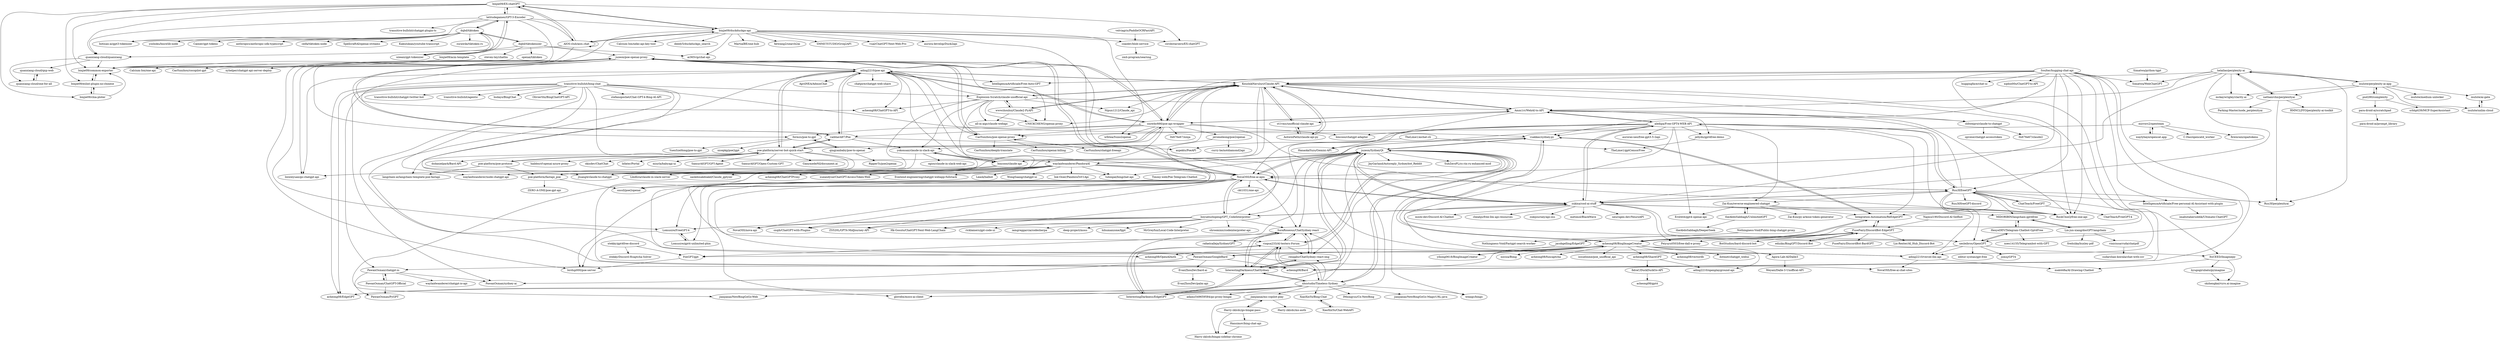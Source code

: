 digraph G {
"binjie09/acm-template" -> "binjie09/common-exporter"
"latitudegames/GPT-3-Encoder" -> "binjie09/EX-chatGPT"
"latitudegames/GPT-3-Encoder" -> "dqbd/tiktoken"
"latitudegames/GPT-3-Encoder" -> "niieani/gpt-tokenizer"
"latitudegames/GPT-3-Encoder" -> "binjie09/duckduckgo-api"
"latitudegames/GPT-3-Encoder" -> "AIOS-club/aios.chat"
"latitudegames/GPT-3-Encoder" -> "binjie09/common-exporter"
"latitudegames/GPT-3-Encoder" -> "quanxiang-cloud/quanxiang"
"latitudegames/GPT-3-Encoder" -> "transitive-bullshit/chatgpt-plugin-ts" ["e"=1]
"latitudegames/GPT-3-Encoder" -> "botisan-ai/gpt3-tokenizer"
"binjie09/chia-ploter" -> "binjie09/common-exporter"
"binjie09/chia-ploter" -> "binjie09/eslint-plugin-no-chinese"
"quanxiang-cloud/quanxiang" -> "quanxiang-cloud/qxp-web"
"quanxiang-cloud/quanxiang" -> "quanxiang-cloud/one-for-all"
"quanxiang-cloud/quanxiang" -> "binjie09/common-exporter"
"binjie09/eslint-plugin-no-chinese" -> "binjie09/common-exporter"
"binjie09/eslint-plugin-no-chinese" -> "binjie09/chia-ploter"
"quanxiang-cloud/qxp-web" -> "quanxiang-cloud/one-for-all"
"binjie09/common-exporter" -> "binjie09/eslint-plugin-no-chinese"
"quanxiang-cloud/one-for-all" -> "quanxiang-cloud/qxp-web"
"transitive-bullshit/bing-chat" -> "waylaidwanderer/node-chatgpt-api" ["e"=1]
"transitive-bullshit/bing-chat" -> "acheong08/EdgeGPT" ["e"=1]
"transitive-bullshit/bing-chat" -> "tuhinpal/bingchat-api"
"transitive-bullshit/bing-chat" -> "transitive-bullshit/agentic" ["e"=1]
"transitive-bullshit/bing-chat" -> "bsdayo/BingChat"
"transitive-bullshit/bing-chat" -> "PawanOsman/GoogleBard"
"transitive-bullshit/bing-chat" -> "PawanOsman/sydney-ai"
"transitive-bullshit/bing-chat" -> "Explosion-Scratch/claude-unofficial-api"
"transitive-bullshit/bing-chat" -> "OlivierShi/BingChatGPT-API"
"transitive-bullshit/bing-chat" -> "acheong08/Bard" ["e"=1]
"transitive-bullshit/bing-chat" -> "vsakkas/sydney.py"
"transitive-bullshit/bing-chat" -> "waylaidwanderer/PandoraAI"
"transitive-bullshit/bing-chat" -> "stefanopochet/Chat-GPT-4-Bing-AI-API"
"transitive-bullshit/bing-chat" -> "PawanOsman/chatgpt-io"
"transitive-bullshit/bing-chat" -> "transitive-bullshit/chatgpt-twitter-bot" ["e"=1]
"PawanOsman/chatgpt-io" -> "PawanOsman/PyGPT"
"PawanOsman/chatgpt-io" -> "PawanOsman/ChatGPT-Official"
"PawanOsman/chatgpt-io" -> "PawanOsman/sydney-ai"
"PawanOsman/chatgpt-io" -> "waylaidwanderer/chatgpt-io-api"
"velviagris/PaddleOCRFastAPI" -> "coaidev/blob-service"
"PawanOsman/ChatGPT-Official" -> "PawanOsman/PyGPT"
"PawanOsman/ChatGPT-Official" -> "PawanOsman/chatgpt-io"
"Explosion-Scratch/claude-unofficial-api" -> "KoushikNavuluri/Claude-API"
"Explosion-Scratch/claude-unofficial-api" -> "wwwzhouhui/Claude2-PyAPI"
"Explosion-Scratch/claude-unofficial-api" -> "bincooo/claude-api"
"Explosion-Scratch/claude-unofficial-api" -> "jtsang4/claude-to-chatgpt" ["e"=1]
"Explosion-Scratch/claude-unofficial-api" -> "Nipun1212/Claude_api"
"Explosion-Scratch/claude-unofficial-api" -> "yokonsan/claude-in-slack-api"
"Explosion-Scratch/claude-unofficial-api" -> "UNICKCHENG/openai-proxy" ["e"=1]
"Explosion-Scratch/claude-unofficial-api" -> "ading2210/poe-api"
"Explosion-Scratch/claude-unofficial-api" -> "all-in-aigc/claude-webapi"
"Explosion-Scratch/claude-unofficial-api" -> "acheong08/ChatGPT-to-API" ["e"=1]
"Explosion-Scratch/claude-unofficial-api" -> "Amm1rr/WebAI-to-API"
"waylaidwanderer/PandoraAI" -> "waylaidwanderer/node-chatgpt-api" ["e"=1]
"waylaidwanderer/PandoraAI" -> "frontend-engineering/chatgpt-webapp-fullstack"
"waylaidwanderer/PandoraAI" -> "Leask/halbot"
"waylaidwanderer/PandoraAI" -> "NovaOSS/free-ai-apis"
"waylaidwanderer/PandoraAI" -> "jtsang4/claude-to-chatgpt" ["e"=1]
"waylaidwanderer/PandoraAI" -> "juzeon/SydneyQt"
"waylaidwanderer/PandoraAI" -> "linweiyuan/go-chatgpt-api" ["e"=1]
"waylaidwanderer/PandoraAI" -> "viopsa233/AI-testers-Forum"
"waylaidwanderer/PandoraAI" -> "jianjianai/NewBingGoGo-Web" ["e"=1]
"waylaidwanderer/PandoraAI" -> "tuhinpal/bingchat-api"
"waylaidwanderer/PandoraAI" -> "acheong08/OpenAIAuth" ["e"=1]
"waylaidwanderer/PandoraAI" -> "WongSaang/chatgpt-ui" ["e"=1]
"waylaidwanderer/PandoraAI" -> "Ink-Osier/PandoraToV1Api" ["e"=1]
"waylaidwanderer/PandoraAI" -> "acheong08/ChatGPTProxy" ["e"=1]
"waylaidwanderer/PandoraAI" -> "xueandyue/ChatGPT-AccessToken-Web" ["e"=1]
"AIOS-club/aios.chat" -> "binjie09/EX-chatGPT"
"AIOS-club/aios.chat" -> "AIOS-club/aios.chat"
"AIOS-club/aios.chat" -> "binjie09/duckduckgo-api"
"AIOS-club/aios.chat" -> "binjie09/common-exporter"
"AIOS-club/aios.chat" -> "quanxiang-cloud/quanxiang"
"Ruu3f/freeGPT" -> "Ruu3f/freeGPT-discord"
"Ruu3f/freeGPT" -> "aledipa/Free-GPT4-WEB-API"
"Ruu3f/freeGPT" -> "MIDORIBIN/langchain-gpt4free"
"Ruu3f/freeGPT" -> "uesleibros/OpenGPT"
"Ruu3f/freeGPT" -> "NovaOSS/free-ai-apis"
"Ruu3f/freeGPT" -> "ChatTeach/FreeGPT"
"Ruu3f/freeGPT" -> "Integration-Automation/ReEdgeGPT"
"Ruu3f/freeGPT" -> "zukixa/cool-ai-stuff"
"Ruu3f/freeGPT" -> "IntelligenzaArtificiale/Free-personal-AI-Assistant-with-plugin"
"Ruu3f/freeGPT" -> "acheong08/BingImageCreator"
"Ruu3f/freeGPT" -> "Zai-Kun/reverse-engineered-chatgpt"
"Ruu3f/freeGPT" -> "RockChinQ/free-one-api" ["e"=1]
"Ruu3f/freeGPT" -> "Ruu3f/perplexityai"
"Ruu3f/freeGPT" -> "Amm1rr/WebAI-to-API"
"Ruu3f/freeGPT" -> "ading2210/vercel-llm-api"
"Soulter/hugging-chat-api" -> "RockChinQ/free-one-api" ["e"=1]
"Soulter/hugging-chat-api" -> "Ruu3f/freeGPT"
"Soulter/hugging-chat-api" -> "snowby666/poe-api-wrapper"
"Soulter/hugging-chat-api" -> "uesleibros/OpenGPT"
"Soulter/hugging-chat-api" -> "Simatwa/WebChatGPT"
"Soulter/hugging-chat-api" -> "IntelligenzaArtificiale/Free-personal-AI-Assistant-with-plugin"
"Soulter/hugging-chat-api" -> "ading2210/vercel-llm-api"
"Soulter/hugging-chat-api" -> "ItsCEED/Imaginepy"
"Soulter/hugging-chat-api" -> "huggingface/chat-ui" ["e"=1]
"Soulter/hugging-chat-api" -> "acheong08/Bard" ["e"=1]
"Soulter/hugging-chat-api" -> "vsakkas/sydney.py"
"Soulter/hugging-chat-api" -> "zukixa/cool-ai-stuff"
"Soulter/hugging-chat-api" -> "xqdoo00o/ChatGPT-to-API" ["e"=1]
"Soulter/hugging-chat-api" -> "KoushikNavuluri/Claude-API"
"Soulter/hugging-chat-api" -> "IntelligenzaArtificiale/Free-Auto-GPT" ["e"=1]
"Nothingness-Void/Public-bing-chatgpt-proxy" -> "Nothingness-Void/Fastgpt-search-worker"
"Nothingness-Void/Public-bing-chatgpt-proxy" -> "jacobgelling/EdgeGPT"
"xbzstudio/Timeless-Sydney" -> "jianjianai/NewBingGoGo-Web" ["e"=1]
"xbzstudio/Timeless-Sydney" -> "SoraRoseous/ChatSydney-react"
"xbzstudio/Timeless-Sydney" -> "InterestingDarkness/ChatSydney"
"xbzstudio/Timeless-Sydney" -> "juzeon/SydneyQt"
"xbzstudio/Timeless-Sydney" -> "viopsa233/AI-testers-Forum"
"xbzstudio/Timeless-Sydney" -> "adams549659584/go-proxy-bingai" ["e"=1]
"xbzstudio/Timeless-Sydney" -> "InterestingDarkness/EdgeGPT"
"xbzstudio/Timeless-Sydney" -> "renqabs/ChatSydney-react-img"
"xbzstudio/Timeless-Sydney" -> "weaigc/bingo" ["e"=1]
"xbzstudio/Timeless-Sydney" -> "jianjianai/ms-copilot-play"
"xbzstudio/Timeless-Sydney" -> "XiaoXinYo/Bing-Chat"
"xbzstudio/Timeless-Sydney" -> "IMxingyus/Cn-NewBing" ["e"=1]
"xbzstudio/Timeless-Sydney" -> "acheong08/EdgeGPT" ["e"=1]
"xbzstudio/Timeless-Sydney" -> "glovebx/moco-ai-client"
"xbzstudio/Timeless-Sydney" -> "jianjianai/NewBingGoGo-MagicURL-java" ["e"=1]
"juzeon/SydneyQt" -> "InterestingDarkness/ChatSydney"
"juzeon/SydneyQt" -> "viopsa233/AI-testers-Forum"
"juzeon/SydneyQt" -> "SoraRoseous/ChatSydney-react"
"juzeon/SydneyQt" -> "xbzstudio/Timeless-Sydney"
"juzeon/SydneyQt" -> "InterestingDarkness/EdgeGPT"
"juzeon/SydneyQt" -> "vsakkas/sydney.py"
"juzeon/SydneyQt" -> "NovaOSS/free-ai-apis"
"juzeon/SydneyQt" -> "renqabs/ChatSydney-react-img"
"juzeon/SydneyQt" -> "acheong08/EdgeGPT" ["e"=1]
"juzeon/SydneyQt" -> "zukixa/cool-ai-stuff"
"juzeon/SydneyQt" -> "waylaidwanderer/PandoraAI"
"juzeon/SydneyQt" -> "JayGarland/Autoreply_Sydneybot_Reddit" ["e"=1]
"juzeon/SydneyQt" -> "boyueluzhipeng/GPT_CodeInterpreter"
"juzeon/SydneyQt" -> "weaigc/bingo" ["e"=1]
"juzeon/SydneyQt" -> "SubZeroPL/cs-rin-ru-enhanced-mod" ["e"=1]
"SoraRoseous/ChatSydney-react" -> "renqabs/ChatSydney-react-img"
"SoraRoseous/ChatSydney-react" -> "InterestingDarkness/ChatSydney"
"SoraRoseous/ChatSydney-react" -> "viopsa233/AI-testers-Forum"
"SoraRoseous/ChatSydney-react" -> "rafaelcalleja/SydneyGPT"
"NovaOSS/free-ai-apis" -> "zukixa/cool-ai-stuff"
"NovaOSS/free-ai-apis" -> "boyueluzhipeng/GPT_CodeInterpreter"
"NovaOSS/free-ai-apis" -> "NovaOSS/nova-api"
"NovaOSS/free-ai-apis" -> "juzeon/poe-openai-proxy"
"NovaOSS/free-ai-apis" -> "Lomusire/FreeGPT-4"
"NovaOSS/free-ai-apis" -> "birdup000/poe-server"
"NovaOSS/free-ai-apis" -> "Lomusire/gpt4-unlimited-phin"
"NovaOSS/free-ai-apis" -> "sxqib/ChatGPT-with-Plugins"
"NovaOSS/free-ai-apis" -> "juzeon/SydneyQt"
"NovaOSS/free-ai-apis" -> "SoraRoseous/ChatSydney-react"
"NovaOSS/free-ai-apis" -> "Ruu3f/freeGPT"
"NovaOSS/free-ai-apis" -> "NovaOSS/free-ai-chat-sites"
"NovaOSS/free-ai-apis" -> "ZS520L/GPT4-MidJourney-API"
"NovaOSS/free-ai-apis" -> "ckt1031/one-api" ["e"=1]
"NovaOSS/free-ai-apis" -> "glovebx/moco-ai-client"
"zukixa/cool-ai-stuff" -> "NovaOSS/free-ai-apis"
"zukixa/cool-ai-stuff" -> "zukijourney/api-oss"
"zukixa/cool-ai-stuff" -> "RockChinQ/free-one-api" ["e"=1]
"zukixa/cool-ai-stuff" -> "aledipa/Free-GPT4-WEB-API"
"zukixa/cool-ai-stuff" -> "metimol/BlackWave"
"zukixa/cool-ai-stuff" -> "Ruu3f/freeGPT"
"zukixa/cool-ai-stuff" -> "MIDORIBIN/langchain-gpt4free"
"zukixa/cool-ai-stuff" -> "neurogen-dev/NeuroAPI" ["e"=1]
"zukixa/cool-ai-stuff" -> "boyueluzhipeng/GPT_CodeInterpreter"
"zukixa/cool-ai-stuff" -> "juzeon/SydneyQt"
"zukixa/cool-ai-stuff" -> "ading2210/vercel-llm-api"
"zukixa/cool-ai-stuff" -> "mishl-dev/Discord-AI-Chatbot" ["e"=1]
"zukixa/cool-ai-stuff" -> "cheahjs/free-llm-api-resources" ["e"=1]
"zukixa/cool-ai-stuff" -> "uesleibros/OpenGPT"
"zukixa/cool-ai-stuff" -> "Feiyuyu0503/free-dall-e-proxy" ["e"=1]
"waylybaye/opencat.app" -> "mirrors2/openteam"
"ading2210/poe-api" -> "juzeon/poe-openai-proxy"
"ading2210/poe-api" -> "snowby666/poe-api-wrapper"
"ading2210/poe-api" -> "vaibhavk97/Poe"
"ading2210/poe-api" -> "poe-platform/server-bot-quick-start"
"ading2210/poe-api" -> "linweiyuan/go-chatgpt-api" ["e"=1]
"ading2210/poe-api" -> "acheong08/ChatGPT-to-API" ["e"=1]
"ading2210/poe-api" -> "acheong08/EdgeGPT" ["e"=1]
"ading2210/poe-api" -> "IntelligenzaArtificiale/Free-Auto-GPT" ["e"=1]
"ading2210/poe-api" -> "acheong08/Bard" ["e"=1]
"ading2210/poe-api" -> "KoushikNavuluri/Claude-API"
"ading2210/poe-api" -> "CaoYunzhou/poe-openai-proxy"
"ading2210/poe-api" -> "jtsang4/claude-to-chatgpt" ["e"=1]
"ading2210/poe-api" -> "AprilNEA/AdminChat" ["e"=1]
"ading2210/poe-api" -> "chatpire/chatgpt-web-share" ["e"=1]
"ading2210/poe-api" -> "NovaOSS/free-ai-apis"
"Lomusire/FreeGPT-4" -> "Lomusire/gpt4-unlimited-phin"
"Lomusire/FreeGPT-4" -> "birdup000/poe-server"
"dqbd/tiktokenizer" -> "dqbd/tiktoken"
"dqbd/tiktokenizer" -> "niieani/gpt-tokenizer"
"dqbd/tiktokenizer" -> "ai365vip/chat-api" ["e"=1]
"dqbd/tiktokenizer" -> "openai/tiktoken" ["e"=1]
"dqbd/tiktokenizer" -> "juzeon/poe-openai-proxy"
"dqbd/tiktokenizer" -> "steven-tey/chathn" ["e"=1]
"XiaoXinYo/Chat-WebAPI" -> "XiaoXinYo/Bing-Chat"
"uesleibros/OpenGPT" -> "jsmsj/GPT4"
"uesleibros/OpenGPT" -> "HexyeDEV/Telegram-Chatbot-Gpt4Free"
"uesleibros/OpenGPT" -> "editor-syntax/gpt-free"
"uesleibros/OpenGPT" -> "ading2210/vercel-llm-api"
"uesleibros/OpenGPT" -> "ItsCEED/Imaginepy"
"uesleibros/OpenGPT" -> "FoxGPT/gpt"
"inulute/perplexity-ai-app" -> "inulute/ai-gate"
"inulute/perplexity-ai-app" -> "inulute/medium-unlocker"
"inulute/perplexity-ai-app" -> "pnd280/complexity"
"inulute/perplexity-ai-app" -> "nathanrchn/perplexityai"
"inulute/perplexity-ai-app" -> "inulute/unlim-cloud"
"inulute/perplexity-ai-app" -> "helallao/perplexity-ai"
"inulute/perplexity-ai-app" -> "mckaywrigley/clarity-ai" ["e"=1]
"PawanOsman/GoogleBard" -> "EvanZhouDev/bard-ai"
"PawanOsman/GoogleBard" -> "acheong08/Bard" ["e"=1]
"PawanOsman/GoogleBard" -> "PawanOsman/chatgpt-io"
"PawanOsman/GoogleBard" -> "PawanOsman/sydney-ai"
"PawanOsman/GoogleBard" -> "acheong08/BingImageCreator"
"CaoYunzhou/poe-openai-proxy" -> "CaoYunzhou/openai-billing"
"CaoYunzhou/poe-openai-proxy" -> "juzeon/poe-openai-proxy"
"CaoYunzhou/poe-openai-proxy" -> "CaoYunzhou/poe-openai-proxy"
"jellydn/gpt4free-demo" -> "TheLime1/gptCensorFree"
"MIDORIBIN/langchain-gpt4free" -> "HexyeDEV/Telegram-Chatbot-Gpt4Free"
"MIDORIBIN/langchain-gpt4free" -> "Lin-jun-xiang/docGPT-langchain"
"theAbdoSabbagh/UnlimitedGPT" -> "Zai-Kun/reverse-engineered-chatgpt"
"theAbdoSabbagh/UnlimitedGPT" -> "theAbdoSabbagh/DeeperSeek"
"ading2210/vercel-llm-api" -> "mak448a/AI-Drawing-Chatbot"
"ading2210/vercel-llm-api" -> "NovaOSS/free-ai-chat-sites"
"acheong08/ShareGPT" -> "ading2210/openplayground-api"
"acheong08/ShareGPT" -> "fidraC/DuckDuckGo-API"
"KoushikNavuluri/Claude-API" -> "Explosion-Scratch/claude-unofficial-api"
"KoushikNavuluri/Claude-API" -> "wwwzhouhui/Claude2-PyAPI"
"KoushikNavuluri/Claude-API" -> "AshwinPathi/claude-api-py"
"KoushikNavuluri/Claude-API" -> "Amm1rr/WebAI-to-API"
"KoushikNavuluri/Claude-API" -> "Nipun1212/Claude_api"
"KoushikNavuluri/Claude-API" -> "st1vms/unofficial-claude-api"
"KoushikNavuluri/Claude-API" -> "RockChinQ/free-one-api" ["e"=1]
"KoushikNavuluri/Claude-API" -> "snowby666/poe-api-wrapper"
"KoushikNavuluri/Claude-API" -> "ading2210/poe-api"
"KoushikNavuluri/Claude-API" -> "UNICKCHENG/openai-proxy" ["e"=1]
"KoushikNavuluri/Claude-API" -> "jtsang4/claude-to-chatgpt" ["e"=1]
"KoushikNavuluri/Claude-API" -> "bincooo/claude-api"
"KoushikNavuluri/Claude-API" -> "acheong08/Bard" ["e"=1]
"KoushikNavuluri/Claude-API" -> "oldweipro/claude-to-chatgpt"
"KoushikNavuluri/Claude-API" -> "yokonsan/claude-in-slack-api"
"Najmul190/Discord-AI-Selfbot" -> "FuseFairy/DiscordBot-EdgeGPT"
"boyueluzhipeng/GPT_CodeInterpreter" -> "NovaOSS/free-ai-apis"
"boyueluzhipeng/GPT_CodeInterpreter" -> "MrGreyfun/Local-Code-Interpreter" ["e"=1]
"boyueluzhipeng/GPT_CodeInterpreter" -> "sxqib/ChatGPT-with-Plugins"
"boyueluzhipeng/GPT_CodeInterpreter" -> "shroominic/codeinterpreter-api" ["e"=1]
"boyueluzhipeng/GPT_CodeInterpreter" -> "juzeon/poe-openai-proxy"
"boyueluzhipeng/GPT_CodeInterpreter" -> "zukixa/cool-ai-stuff"
"boyueluzhipeng/GPT_CodeInterpreter" -> "ricklamers/gpt-code-ui" ["e"=1]
"boyueluzhipeng/GPT_CodeInterpreter" -> "iamgreggarcia/codesherpa" ["e"=1]
"boyueluzhipeng/GPT_CodeInterpreter" -> "deep-project/moss" ["e"=1]
"boyueluzhipeng/GPT_CodeInterpreter" -> "Hk-Gosuto/ChatGPT-Next-Web-LangChain" ["e"=1]
"boyueluzhipeng/GPT_CodeInterpreter" -> "Lomusire/FreeGPT-4"
"boyueluzhipeng/GPT_CodeInterpreter" -> "hihumanzone/fgpt"
"boyueluzhipeng/GPT_CodeInterpreter" -> "NovaOSS/nova-api"
"boyueluzhipeng/GPT_CodeInterpreter" -> "ZS520L/GPT4-MidJourney-API"
"boyueluzhipeng/GPT_CodeInterpreter" -> "SoraRoseous/ChatSydney-react"
"dqbd/tiktoken" -> "ceifa/tiktoken-node"
"dqbd/tiktoken" -> "niieani/gpt-tokenizer"
"dqbd/tiktoken" -> "latitudegames/GPT-3-Encoder"
"dqbd/tiktoken" -> "dqbd/tiktokenizer"
"dqbd/tiktoken" -> "SpellcraftAI/openai-streams" ["e"=1]
"dqbd/tiktoken" -> "Kakulukian/youtube-transcript"
"dqbd/tiktoken" -> "botisan-ai/gpt3-tokenizer"
"dqbd/tiktoken" -> "zurawiki/tiktoken-rs" ["e"=1]
"dqbd/tiktoken" -> "yoshoku/hnswlib-node"
"dqbd/tiktoken" -> "Cainier/gpt-tokens"
"dqbd/tiktoken" -> "anthropics/anthropic-sdk-typescript" ["e"=1]
"HexyeDEV/Telegram-Chatbot-Gpt4Free" -> "noes14155/Telegrambot-with-GPT"
"HexyeDEV/Telegram-Chatbot-Gpt4Free" -> "MIDORIBIN/langchain-gpt4free"
"HexyeDEV/Telegram-Chatbot-Gpt4Free" -> "uesleibros/OpenGPT"
"vsakkas/sydney.py" -> "Integration-Automation/ReEdgeGPT"
"vsakkas/sydney.py" -> "acheong08/BingImageCreator"
"vsakkas/sydney.py" -> "juzeon/SydneyQt"
"vsakkas/sydney.py" -> "HanaokaYuzu/Gemini-API" ["e"=1]
"vsakkas/sydney.py" -> "tuhinpal/bingchat-api"
"acheong08/BingImageCreator" -> "Integration-Automation/ReEdgeGPT"
"acheong08/BingImageCreator" -> "nociza/Bimg"
"acheong08/BingImageCreator" -> "FuseFairy/DiscordBot-EdgeGPT"
"acheong08/BingImageCreator" -> "acheong08/ShareGPT"
"acheong08/BingImageCreator" -> "acheong08/Bard" ["e"=1]
"acheong08/BingImageCreator" -> "acheong08/OpenAIAuth" ["e"=1]
"acheong08/BingImageCreator" -> "acheong08/funcaptcha" ["e"=1]
"acheong08/BingImageCreator" -> "isxuelinme/poe_unoffical_api"
"acheong08/BingImageCreator" -> "yihong0618/BingImageCreator"
"acheong08/BingImageCreator" -> "vsakkas/sydney.py"
"acheong08/BingImageCreator" -> "acheong08/vectordb"
"acheong08/BingImageCreator" -> "PawanOsman/GoogleBard"
"acheong08/BingImageCreator" -> "ading2210/openplayground-api"
"acheong08/BingImageCreator" -> "dotmet/chatgpt_webui" ["e"=1]
"acheong08/BingImageCreator" -> "Agora-Lab-AI/Dalle3"
"Lin-jun-xiang/docGPT-langchain" -> "MIDORIBIN/langchain-gpt4free"
"Lin-jun-xiang/docGPT-langchain" -> "fredsiika/huxley-pdf"
"Lin-jun-xiang/docGPT-langchain" -> "viniciusarruda/chatpdf"
"binjie09/duckduckgo-api" -> "binjie09/EX-chatGPT"
"binjie09/duckduckgo-api" -> "Hk-Gosuto/ChatGPT-Next-Web-LangChain" ["e"=1]
"binjie09/duckduckgo-api" -> "aurora-develop/Duck2api" ["e"=1]
"binjie09/duckduckgo-api" -> "AIOS-club/aios.chat"
"binjie09/duckduckgo-api" -> "binjie09/common-exporter"
"binjie09/duckduckgo-api" -> "Calcium-Ion/neko-api-key-tool" ["e"=1]
"binjie09/duckduckgo-api" -> "circlestarzero/EX-chatGPT" ["e"=1]
"binjie09/duckduckgo-api" -> "coaidev/blob-service"
"binjie09/duckduckgo-api" -> "ai365vip/chat-api" ["e"=1]
"binjie09/duckduckgo-api" -> "deedy5/duckduckgo_search" ["e"=1]
"binjie09/duckduckgo-api" -> "MartialBE/one-hub" ["e"=1]
"binjie09/duckduckgo-api" -> "wlhtea/Suno2openai" ["e"=1]
"binjie09/duckduckgo-api" -> "fatwang2/search2ai" ["e"=1]
"binjie09/duckduckgo-api" -> "SMNETSTUDIO/Groq2API" ["e"=1]
"binjie09/duckduckgo-api" -> "vual/ChatGPT-Next-Web-Pro" ["e"=1]
"ChatTeach/FreeGPT" -> "ChatTeach/FreeGPT-4"
"ChatTeach/FreeGPT" -> "Ruu3f/freeGPT"
"Amm1rr/WebAI-to-API" -> "KoushikNavuluri/Claude-API"
"Amm1rr/WebAI-to-API" -> "RockChinQ/free-one-api" ["e"=1]
"Amm1rr/WebAI-to-API" -> "HanaokaYuzu/Gemini-API" ["e"=1]
"Amm1rr/WebAI-to-API" -> "st1vms/unofficial-claude-api"
"Amm1rr/WebAI-to-API" -> "aledipa/Free-GPT4-WEB-API"
"Amm1rr/WebAI-to-API" -> "oldweipro/claude-to-chatgpt"
"Amm1rr/WebAI-to-API" -> "jellydn/gpt4free-demo"
"Amm1rr/WebAI-to-API" -> "snowby666/poe-api-wrapper"
"xtekky/gpt4free-discord" -> "FoxGPT/gpt"
"xtekky/gpt4free-discord" -> "xtekky/Discord-Hcaptcha-Solver"
"viopsa233/AI-testers-Forum" -> "InterestingDarkness/ChatSydney"
"viopsa233/AI-testers-Forum" -> "InterestingDarkness/EdgeGPT"
"viopsa233/AI-testers-Forum" -> "SoraRoseous/ChatSydney-react"
"viopsa233/AI-testers-Forum" -> "juzeon/SydneyQt"
"viopsa233/AI-testers-Forum" -> "renqabs/ChatSydney-react-img"
"viopsa233/AI-testers-Forum" -> "xbzstudio/Timeless-Sydney"
"snowby666/poe-api-wrapper" -> "ading2210/poe-api"
"snowby666/poe-api-wrapper" -> "juzeon/poe-openai-proxy"
"snowby666/poe-api-wrapper" -> "formzs/poe-to-gpt"
"snowby666/poe-api-wrapper" -> "poe-platform/server-bot-quick-start"
"snowby666/poe-api-wrapper" -> "qingyanbaby/poe-to-openai"
"snowby666/poe-api-wrapper" -> "KoushikNavuluri/Claude-API"
"snowby666/poe-api-wrapper" -> "Amm1rr/WebAI-to-API"
"snowby666/poe-api-wrapper" -> "CaoYunzhou/poe-openai-proxy"
"snowby666/poe-api-wrapper" -> "poe-platform/fastapi_poe"
"snowby666/poe-api-wrapper" -> "vaibhavk97/Poe"
"snowby666/poe-api-wrapper" -> "jeromeleong/poe2openai"
"snowby666/poe-api-wrapper" -> "0x676e67/ninja" ["e"=1]
"snowby666/poe-api-wrapper" -> "RockChinQ/free-one-api" ["e"=1]
"snowby666/poe-api-wrapper" -> "bincooo/chatgpt-adapter" ["e"=1]
"snowby666/poe-api-wrapper" -> "wlhtea/Suno2openai" ["e"=1]
"binjie09/EX-chatGPT" -> "binjie09/common-exporter"
"binjie09/EX-chatGPT" -> "binjie09/duckduckgo-api"
"binjie09/EX-chatGPT" -> "AIOS-club/aios.chat"
"binjie09/EX-chatGPT" -> "binjie09/eslint-plugin-no-chinese"
"binjie09/EX-chatGPT" -> "latitudegames/GPT-3-Encoder"
"binjie09/EX-chatGPT" -> "binjie09/chia-ploter"
"binjie09/EX-chatGPT" -> "quanxiang-cloud/quanxiang"
"binjie09/EX-chatGPT" -> "circlestarzero/EX-chatGPT" ["e"=1]
"poe-platform/server-bot-quick-start" -> "poe-platform/poe-protocol"
"poe-platform/server-bot-quick-start" -> "ading2210/poe-api"
"poe-platform/server-bot-quick-start" -> "poe-platform/fastapi_poe"
"poe-platform/server-bot-quick-start" -> "snowby666/poe-api-wrapper"
"poe-platform/server-bot-quick-start" -> "jtsang4/claude-to-chatgpt" ["e"=1]
"poe-platform/server-bot-quick-start" -> "vaibhavk97/Poe"
"poe-platform/server-bot-quick-start" -> "haibbo/cf-openai-azure-proxy" ["e"=1]
"poe-platform/server-bot-quick-start" -> "okisdev/ChatChat" ["e"=1]
"poe-platform/server-bot-quick-start" -> "lxfater/Portal" ["e"=1]
"poe-platform/server-bot-quick-start" -> "langchain-ai/langchain-template-poe-fastapi"
"poe-platform/server-bot-quick-start" -> "miurla/babyagi-ui" ["e"=1]
"poe-platform/server-bot-quick-start" -> "SamurAIGPT/GPT-Agent" ["e"=1]
"poe-platform/server-bot-quick-start" -> "SamurAIGPT/Open-Custom-GPT" ["e"=1]
"poe-platform/server-bot-quick-start" -> "GanymedeNil/document.ai" ["e"=1]
"poe-platform/server-bot-quick-start" -> "dsdanielpark/Bard-API" ["e"=1]
"poe-platform/fastapi_poe" -> "snssll/poe2openai"
"poe-platform/fastapi_poe" -> "ZERO-A-ONE/poe-gpt-api"
"niieani/gpt-tokenizer" -> "dqbd/tiktoken"
"niieani/gpt-tokenizer" -> "latitudegames/GPT-3-Encoder"
"FuseFairy/DiscordBot-EdgeGPT" -> "ediziks/BingGPT-Discord-Bot"
"FuseFairy/DiscordBot-EdgeGPT" -> "FuseFairy/DiscordBot-BardGPT"
"FuseFairy/DiscordBot-EdgeGPT" -> "Feiyuyu0503/free-dall-e-proxy" ["e"=1]
"FuseFairy/DiscordBot-EdgeGPT" -> "Integration-Automation/ReEdgeGPT"
"FuseFairy/DiscordBot-EdgeGPT" -> "Lin-Rexter/AI_Hub_Discord-Bot"
"FuseFairy/DiscordBot-EdgeGPT" -> "BotStudios/bard-discord-bot"
"FuseFairy/DiscordBot-EdgeGPT" -> "acheong08/BingImageCreator"
"helallao/perplexity-ai" -> "nathanrchn/perplexityai"
"helallao/perplexity-ai" -> "mckaywrigley/clarity-ai" ["e"=1]
"helallao/perplexity-ai" -> "Ruu3f/perplexityai"
"helallao/perplexity-ai" -> "NovaOSS/free-ai-apis"
"helallao/perplexity-ai" -> "Simatwa/WebChatGPT"
"helallao/perplexity-ai" -> "KoushikNavuluri/Claude-API"
"helallao/perplexity-ai" -> "inulute/perplexity-ai-app"
"helallao/perplexity-ai" -> "Amm1rr/WebAI-to-API"
"helallao/perplexity-ai" -> "zukixa/cool-ai-stuff"
"XiaoXinYo/Bing-Chat" -> "XiaoXinYo/Chat-WebAPI"
"juzeon/poe-openai-proxy" -> "CaoYunzhou/poe-openai-proxy"
"juzeon/poe-openai-proxy" -> "ading2210/poe-api"
"juzeon/poe-openai-proxy" -> "snowby666/poe-api-wrapper"
"juzeon/poe-openai-proxy" -> "Lomusire/FreeGPT-4"
"juzeon/poe-openai-proxy" -> "formzs/poe-to-gpt"
"juzeon/poe-openai-proxy" -> "NovaOSS/free-ai-apis"
"juzeon/poe-openai-proxy" -> "birdup000/poe-server"
"juzeon/poe-openai-proxy" -> "Calcium-Ion/one-api" ["e"=1]
"juzeon/poe-openai-proxy" -> "UNICKCHENG/openai-proxy" ["e"=1]
"juzeon/poe-openai-proxy" -> "CaoYunzhou/cocopilot-gpt" ["e"=1]
"juzeon/poe-openai-proxy" -> "acheong08/ChatGPT-to-API" ["e"=1]
"juzeon/poe-openai-proxy" -> "xyhelper/chatgpt-api-server-deploy" ["e"=1]
"juzeon/poe-openai-proxy" -> "vaibhavk97/Poe"
"juzeon/poe-openai-proxy" -> "linweiyuan/go-chatgpt-api" ["e"=1]
"ediziks/BingGPT-Discord-Bot" -> "FuseFairy/DiscordBot-EdgeGPT"
"nathanrchn/perplexityai" -> "helallao/perplexity-ai"
"nathanrchn/perplexityai" -> "Ruu3f/perplexityai"
"nathanrchn/perplexityai" -> "Parking-Master/node_perplexityai"
"nathanrchn/perplexityai" -> "RMNCLDYO/perplexity-ai-toolkit"
"TheLime1/aichat-cli" -> "TheLime1/gptCensorFree"
"TheLime1/aichat-cli" -> "aspekts/PoeAPI"
"poe-platform/poe-protocol" -> "poe-platform/server-bot-quick-start"
"poe-platform/poe-protocol" -> "poe-platform/fastapi_poe"
"poe-platform/poe-protocol" -> "langchain-ai/langchain-template-poe-fastapi"
"InterestingDarkness/ChatSydney" -> "InterestingDarkness/EdgeGPT"
"InterestingDarkness/ChatSydney" -> "SoraRoseous/ChatSydney-react"
"InterestingDarkness/ChatSydney" -> "viopsa233/AI-testers-Forum"
"InterestingDarkness/ChatSydney" -> "renqabs/ChatSydney-react-img"
"InterestingDarkness/ChatSydney" -> "juzeon/SydneyQt"
"InterestingDarkness/ChatSydney" -> "xbzstudio/Timeless-Sydney"
"mirrors2/openteam" -> "C-Dao/opencatd_worker"
"mirrors2/openteam" -> "fireinrain/opaitokens" ["e"=1]
"mirrors2/openteam" -> "CaoYunzhou/poe-openai-proxy"
"mirrors2/openteam" -> "waylybaye/opencat.app"
"aledipa/Free-GPT4-WEB-API" -> "Ruu3f/freeGPT"
"aledipa/Free-GPT4-WEB-API" -> "RockChinQ/free-one-api" ["e"=1]
"aledipa/Free-GPT4-WEB-API" -> "jellydn/gpt4free-demo"
"aledipa/Free-GPT4-WEB-API" -> "Integration-Automation/ReEdgeGPT"
"aledipa/Free-GPT4-WEB-API" -> "Amm1rr/WebAI-to-API"
"aledipa/Free-GPT4-WEB-API" -> "uesleibros/OpenGPT"
"aledipa/Free-GPT4-WEB-API" -> "zukixa/cool-ai-stuff"
"aledipa/Free-GPT4-WEB-API" -> "Erol444/gpt4-openai-api"
"aledipa/Free-GPT4-WEB-API" -> "NovaOSS/free-ai-apis"
"aledipa/Free-GPT4-WEB-API" -> "bincooo/chatgpt-adapter" ["e"=1]
"aledipa/Free-GPT4-WEB-API" -> "vsakkas/sydney.py"
"aledipa/Free-GPT4-WEB-API" -> "ading2210/vercel-llm-api"
"aledipa/Free-GPT4-WEB-API" -> "FoxGPT/gpt"
"aledipa/Free-GPT4-WEB-API" -> "Zai-Kun/reverse-engineered-chatgpt"
"aledipa/Free-GPT4-WEB-API" -> "aurorax-neo/free-gpt3.5-2api" ["e"=1]
"FoxGPT/gpt" -> "birdup000/poe-server"
"st1vms/unofficial-claude-api" -> "AshwinPathi/claude-api-py"
"st1vms/unofficial-claude-api" -> "KoushikNavuluri/Claude-API"
"yokonsan/claude-in-slack-api" -> "LlmKira/claude-in-slack-server"
"yokonsan/claude-in-slack-api" -> "bincooo/claude-api"
"yokonsan/claude-in-slack-api" -> "ogios/claude-in-slack-web-api"
"yokonsan/claude-in-slack-api" -> "oaskdosakdoakd/Claude_gptyier"
"wwwzhouhui/Claude2-PyAPI" -> "KoushikNavuluri/Claude-API"
"wwwzhouhui/Claude2-PyAPI" -> "Explosion-Scratch/claude-unofficial-api"
"wwwzhouhui/Claude2-PyAPI" -> "UNICKCHENG/openai-proxy" ["e"=1]
"wwwzhouhui/Claude2-PyAPI" -> "all-in-aigc/claude-webapi"
"InterestingDarkness/EdgeGPT" -> "InterestingDarkness/ChatSydney"
"InterestingDarkness/EdgeGPT" -> "viopsa233/AI-testers-Forum"
"InterestingDarkness/EdgeGPT" -> "SoraRoseous/ChatSydney-react"
"inulute/ai-gate" -> "inulute/unlim-cloud"
"viniciusarruda/chatpdf" -> "sudarshan-koirala/chat-with-csv"
"vaibhavk97/Poe" -> "ading2210/poe-api"
"vaibhavk97/Poe" -> "aspekts/PoeAPI"
"vaibhavk97/Poe" -> "yokonsan/claude-in-slack-api"
"vaibhavk97/Poe" -> "juzeon/poe-openai-proxy"
"vaibhavk97/Poe" -> "poe-platform/server-bot-quick-start"
"Integration-Automation/ReEdgeGPT" -> "vsakkas/sydney.py"
"Integration-Automation/ReEdgeGPT" -> "FuseFairy/DiscordBot-EdgeGPT"
"Integration-Automation/ReEdgeGPT" -> "acheong08/BingImageCreator"
"bincooo/claude-api" -> "oaskdosakdoakd/Claude_gptyier"
"bincooo/claude-api" -> "LlmKira/claude-in-slack-server"
"bincooo/claude-api" -> "yokonsan/claude-in-slack-api"
"CaoYunzhou/poe-openai-proxy" -> "CaoYunzhou/chatgpt-freeapi"
"CaoYunzhou/poe-openai-proxy" -> "CaoYunzhou/deeplx-translate" ["e"=1]
"fidraC/DuckDuckGo-API" -> "acheong08/gpt4"
"hyugogirubato/pyimagine" -> "skzhengkai/vyro.ai-imagine"
"ItsCEED/Imaginepy" -> "hyugogirubato/pyimagine"
"ItsCEED/Imaginepy" -> "skzhengkai/vyro.ai-imagine"
"ItsCEED/Imaginepy" -> "mak448a/AI-Drawing-Chatbot"
"IntelligenzaArtificiale/Free-personal-AI-Assistant-with-plugin" -> "imabutahersiddik/Ultimate-ChatGPT"
"renqabs/ChatSydney-react-img" -> "SoraRoseous/ChatSydney-react"
"renqabs/ChatSydney-react-img" -> "InterestingDarkness/ChatSydney"
"AshwinPathi/claude-api-py" -> "st1vms/unofficial-claude-api"
"AshwinPathi/claude-api-py" -> "KoushikNavuluri/Claude-API"
"oldweipro/claude-to-chatgpt" -> "0x676e67/claude2"
"oldweipro/claude-to-chatgpt" -> "opvexe/chatgpt-accesstoken" ["e"=1]
"EvanZhouDev/bard-ai" -> "EvanZhouDev/palm-api"
"jacobgelling/EdgeGPT" -> "yihong0618/BingImageCreator"
"pnd280/complexity" -> "para-droid-ai/scratchpad"
"pnd280/complexity" -> "srbhptl39/MCP-SuperAssistant" ["e"=1]
"pnd280/complexity" -> "inulute/perplexity-ai-app"
"Timmy-web/Poe-Telegram-Chatbot" -> "snssll/poe2openai"
"Lomusire/gpt4-unlimited-phin" -> "Lomusire/FreeGPT-4"
"Simatwa/python-tgpt" -> "Simatwa/WebChatGPT"
"coaidev/blob-service" -> "zmh-program/searxng"
"Agora-Lab-AI/Dalle3" -> "Weyaxi/Dalle-3-Unoffical-API"
"Zai-Kun/reverse-engineered-chatgpt" -> "theAbdoSabbagh/UnlimitedGPT"
"Zai-Kun/reverse-engineered-chatgpt" -> "RockChinQ/free-one-api" ["e"=1]
"Zai-Kun/reverse-engineered-chatgpt" -> "Integration-Automation/ReEdgeGPT"
"Zai-Kun/reverse-engineered-chatgpt" -> "Erol444/gpt4-openai-api"
"Zai-Kun/reverse-engineered-chatgpt" -> "Zai-Kun/py-arkose-token-generator" ["e"=1]
"inulute/unlim-cloud" -> "inulute/ai-gate"
"Harry-zklcdc/go-bingai-pass" -> "jianjianai/ms-copilot-play"
"Harry-zklcdc/go-bingai-pass" -> "Harry-zklcdc/bingai-sidebar-chrome"
"Harry-zklcdc/go-bingai-pass" -> "Hansimov/bing-chat-api"
"Hansimov/bing-chat-api" -> "Harry-zklcdc/bingai-sidebar-chrome"
"jianjianai/ms-copilot-play" -> "Harry-zklcdc/go-bingai-pass"
"jianjianai/ms-copilot-play" -> "Harry-zklcdc/bingai-sidebar-chrome"
"jianjianai/ms-copilot-play" -> "Harry-zklcdc/ms-auth"
"jeromeleong/poe2openai" -> "curry-he/notdiamond2api" ["e"=1]
"jeromeleong/poe2openai" -> "snssll/poe2openai"
"formzs/poe-to-gpt" -> "qingyanbaby/poe-to-openai"
"formzs/poe-to-gpt" -> "nicepkg/poe2gpt"
"formzs/poe-to-gpt" -> "YuenSzeHong/poe-to-gpt"
"qingyanbaby/poe-to-openai" -> "formzs/poe-to-gpt"
"qingyanbaby/poe-to-openai" -> "RipperTs/poe2openai"
"para-droid-ai/scratchpad" -> "para-droid-ai/prompt_library"
"binjie09/acm-template" ["l"="46.013,1.025"]
"binjie09/common-exporter" ["l"="46.028,1"]
"latitudegames/GPT-3-Encoder" ["l"="46.05,1.022"]
"binjie09/EX-chatGPT" ["l"="46.033,0.986"]
"dqbd/tiktoken" ["l"="46.104,1.056"]
"niieani/gpt-tokenizer" ["l"="46.072,1.069"]
"binjie09/duckduckgo-api" ["l"="46.011,0.966"]
"AIOS-club/aios.chat" ["l"="46.017,0.991"]
"quanxiang-cloud/quanxiang" ["l"="46.003,1.007"]
"transitive-bullshit/chatgpt-plugin-ts" ["l"="41.52,-3.875"]
"botisan-ai/gpt3-tokenizer" ["l"="46.084,1.018"]
"binjie09/chia-ploter" ["l"="46.047,0.974"]
"binjie09/eslint-plugin-no-chinese" ["l"="46.048,0.99"]
"quanxiang-cloud/qxp-web" ["l"="45.976,0.998"]
"quanxiang-cloud/one-for-all" ["l"="45.975,1.014"]
"transitive-bullshit/bing-chat" ["l"="46.242,1.585"]
"waylaidwanderer/node-chatgpt-api" ["l"="43.835,1.049"]
"acheong08/EdgeGPT" ["l"="43.886,1.085"]
"tuhinpal/bingchat-api" ["l"="46.298,1.542"]
"transitive-bullshit/agentic" ["l"="43.891,1.02"]
"bsdayo/BingChat" ["l"="46.25,1.654"]
"PawanOsman/GoogleBard" ["l"="46.203,1.605"]
"PawanOsman/sydney-ai" ["l"="46.208,1.629"]
"Explosion-Scratch/claude-unofficial-api" ["l"="46.16,1.476"]
"OlivierShi/BingChatGPT-API" ["l"="46.252,1.626"]
"acheong08/Bard" ["l"="41.004,-3.789"]
"vsakkas/sydney.py" ["l"="46.286,1.506"]
"waylaidwanderer/PandoraAI" ["l"="46.354,1.507"]
"stefanopochet/Chat-GPT-4-Bing-AI-API" ["l"="46.23,1.62"]
"PawanOsman/chatgpt-io" ["l"="46.194,1.649"]
"transitive-bullshit/chatgpt-twitter-bot" ["l"="43.804,0.576"]
"PawanOsman/PyGPT" ["l"="46.164,1.676"]
"PawanOsman/ChatGPT-Official" ["l"="46.183,1.68"]
"waylaidwanderer/chatgpt-io-api" ["l"="46.201,1.674"]
"velviagris/PaddleOCRFastAPI" ["l"="45.962,0.895"]
"coaidev/blob-service" ["l"="45.986,0.92"]
"KoushikNavuluri/Claude-API" ["l"="46.172,1.438"]
"wwwzhouhui/Claude2-PyAPI" ["l"="46.138,1.489"]
"bincooo/claude-api" ["l"="46.108,1.466"]
"jtsang4/claude-to-chatgpt" ["l"="43.625,1.079"]
"Nipun1212/Claude_api" ["l"="46.135,1.462"]
"yokonsan/claude-in-slack-api" ["l"="46.108,1.44"]
"UNICKCHENG/openai-proxy" ["l"="45.351,0.589"]
"ading2210/poe-api" ["l"="46.177,1.381"]
"all-in-aigc/claude-webapi" ["l"="46.123,1.514"]
"acheong08/ChatGPT-to-API" ["l"="45.331,0.626"]
"Amm1rr/WebAI-to-API" ["l"="46.214,1.429"]
"frontend-engineering/chatgpt-webapp-fullstack" ["l"="46.388,1.541"]
"Leask/halbot" ["l"="46.411,1.527"]
"NovaOSS/free-ai-apis" ["l"="46.312,1.405"]
"juzeon/SydneyQt" ["l"="46.37,1.456"]
"linweiyuan/go-chatgpt-api" ["l"="45.348,0.64"]
"viopsa233/AI-testers-Forum" ["l"="46.404,1.466"]
"jianjianai/NewBingGoGo-Web" ["l"="45.333,0.705"]
"acheong08/OpenAIAuth" ["l"="45.262,0.598"]
"WongSaang/chatgpt-ui" ["l"="44.042,1.025"]
"Ink-Osier/PandoraToV1Api" ["l"="45.432,0.564"]
"acheong08/ChatGPTProxy" ["l"="45.29,0.617"]
"xueandyue/ChatGPT-AccessToken-Web" ["l"="45.377,0.588"]
"Ruu3f/freeGPT" ["l"="46.293,1.436"]
"Ruu3f/freeGPT-discord" ["l"="46.275,1.46"]
"aledipa/Free-GPT4-WEB-API" ["l"="46.279,1.414"]
"MIDORIBIN/langchain-gpt4free" ["l"="46.367,1.354"]
"uesleibros/OpenGPT" ["l"="46.296,1.353"]
"ChatTeach/FreeGPT" ["l"="46.333,1.467"]
"Integration-Automation/ReEdgeGPT" ["l"="46.274,1.494"]
"zukixa/cool-ai-stuff" ["l"="46.326,1.423"]
"IntelligenzaArtificiale/Free-personal-AI-Assistant-with-plugin" ["l"="46.248,1.389"]
"acheong08/BingImageCreator" ["l"="46.25,1.555"]
"Zai-Kun/reverse-engineered-chatgpt" ["l"="46.325,1.378"]
"RockChinQ/free-one-api" ["l"="45.463,0.552"]
"Ruu3f/perplexityai" ["l"="46.323,1.497"]
"ading2210/vercel-llm-api" ["l"="46.279,1.391"]
"Soulter/hugging-chat-api" ["l"="46.248,1.416"]
"snowby666/poe-api-wrapper" ["l"="46.169,1.351"]
"Simatwa/WebChatGPT" ["l"="46.251,1.473"]
"ItsCEED/Imaginepy" ["l"="46.255,1.337"]
"huggingface/chat-ui" ["l"="40.379,0.403"]
"xqdoo00o/ChatGPT-to-API" ["l"="45.43,0.583"]
"IntelligenzaArtificiale/Free-Auto-GPT" ["l"="41.05,-3.689"]
"Nothingness-Void/Public-bing-chatgpt-proxy" ["l"="46.223,1.751"]
"Nothingness-Void/Fastgpt-search-worker" ["l"="46.22,1.775"]
"jacobgelling/EdgeGPT" ["l"="46.228,1.705"]
"xbzstudio/Timeless-Sydney" ["l"="46.442,1.446"]
"SoraRoseous/ChatSydney-react" ["l"="46.393,1.44"]
"InterestingDarkness/ChatSydney" ["l"="46.414,1.45"]
"adams549659584/go-proxy-bingai" ["l"="44.035,1.283"]
"InterestingDarkness/EdgeGPT" ["l"="46.425,1.467"]
"renqabs/ChatSydney-react-img" ["l"="46.411,1.436"]
"weaigc/bingo" ["l"="45.436,0.675"]
"jianjianai/ms-copilot-play" ["l"="46.534,1.459"]
"XiaoXinYo/Bing-Chat" ["l"="46.492,1.428"]
"IMxingyus/Cn-NewBing" ["l"="45.262,0.769"]
"glovebx/moco-ai-client" ["l"="46.411,1.406"]
"jianjianai/NewBingGoGo-MagicURL-java" ["l"="45.284,0.762"]
"JayGarland/Autoreply_Sydneybot_Reddit" ["l"="-5.507,17.266"]
"boyueluzhipeng/GPT_CodeInterpreter" ["l"="46.343,1.395"]
"SubZeroPL/cs-rin-ru-enhanced-mod" ["l"="-55.263,18.305"]
"rafaelcalleja/SydneyGPT" ["l"="46.418,1.482"]
"NovaOSS/nova-api" ["l"="46.363,1.406"]
"juzeon/poe-openai-proxy" ["l"="46.214,1.338"]
"Lomusire/FreeGPT-4" ["l"="46.282,1.367"]
"birdup000/poe-server" ["l"="46.269,1.35"]
"Lomusire/gpt4-unlimited-phin" ["l"="46.308,1.365"]
"sxqib/ChatGPT-with-Plugins" ["l"="46.346,1.368"]
"NovaOSS/free-ai-chat-sites" ["l"="46.299,1.384"]
"ZS520L/GPT4-MidJourney-API" ["l"="46.363,1.379"]
"ckt1031/one-api" ["l"="45.343,0.41"]
"zukijourney/api-oss" ["l"="46.359,1.429"]
"metimol/BlackWave" ["l"="46.386,1.397"]
"neurogen-dev/NeuroAPI" ["l"="45.456,0.748"]
"mishl-dev/Discord-AI-Chatbot" ["l"="41.053,-3.601"]
"cheahjs/free-llm-api-resources" ["l"="41.004,0.149"]
"Feiyuyu0503/free-dall-e-proxy" ["l"="45.404,0.488"]
"waylybaye/opencat.app" ["l"="46.193,1.185"]
"mirrors2/openteam" ["l"="46.203,1.218"]
"vaibhavk97/Poe" ["l"="46.142,1.368"]
"poe-platform/server-bot-quick-start" ["l"="46.113,1.345"]
"CaoYunzhou/poe-openai-proxy" ["l"="46.197,1.306"]
"AprilNEA/AdminChat" ["l"="45.576,2.003"]
"chatpire/chatgpt-web-share" ["l"="45.395,0.671"]
"dqbd/tiktokenizer" ["l"="46.123,1.134"]
"ai365vip/chat-api" ["l"="45.49,0.541"]
"openai/tiktoken" ["l"="40.271,0.533"]
"steven-tey/chathn" ["l"="-3.282,-30.456"]
"XiaoXinYo/Chat-WebAPI" ["l"="46.515,1.415"]
"jsmsj/GPT4" ["l"="46.316,1.297"]
"HexyeDEV/Telegram-Chatbot-Gpt4Free" ["l"="46.342,1.323"]
"editor-syntax/gpt-free" ["l"="46.291,1.296"]
"FoxGPT/gpt" ["l"="46.288,1.323"]
"inulute/perplexity-ai-app" ["l"="46.38,1.578"]
"inulute/ai-gate" ["l"="46.396,1.616"]
"inulute/medium-unlocker" ["l"="46.421,1.585"]
"pnd280/complexity" ["l"="46.435,1.619"]
"nathanrchn/perplexityai" ["l"="46.336,1.54"]
"inulute/unlim-cloud" ["l"="46.388,1.636"]
"helallao/perplexity-ai" ["l"="46.303,1.489"]
"mckaywrigley/clarity-ai" ["l"="41.413,-3.779"]
"EvanZhouDev/bard-ai" ["l"="46.15,1.637"]
"CaoYunzhou/openai-billing" ["l"="46.211,1.275"]
"jellydn/gpt4free-demo" ["l"="46.204,1.408"]
"TheLime1/gptCensorFree" ["l"="46.132,1.404"]
"Lin-jun-xiang/docGPT-langchain" ["l"="46.424,1.323"]
"theAbdoSabbagh/UnlimitedGPT" ["l"="46.374,1.317"]
"theAbdoSabbagh/DeeperSeek" ["l"="46.408,1.265"]
"mak448a/AI-Drawing-Chatbot" ["l"="46.257,1.361"]
"acheong08/ShareGPT" ["l"="46.279,1.633"]
"ading2210/openplayground-api" ["l"="46.268,1.605"]
"fidraC/DuckDuckGo-API" ["l"="46.292,1.677"]
"AshwinPathi/claude-api-py" ["l"="46.138,1.433"]
"st1vms/unofficial-claude-api" ["l"="46.156,1.421"]
"oldweipro/claude-to-chatgpt" ["l"="46.196,1.463"]
"Najmul190/Discord-AI-Selfbot" ["l"="46.318,1.625"]
"FuseFairy/DiscordBot-EdgeGPT" ["l"="46.286,1.567"]
"MrGreyfun/Local-Code-Interpreter" ["l"="40.805,-3.868"]
"shroominic/codeinterpreter-api" ["l"="41.063,-3.887"]
"ricklamers/gpt-code-ui" ["l"="41.113,-3.843"]
"iamgreggarcia/codesherpa" ["l"="40.858,-3.844"]
"deep-project/moss" ["l"="46.591,-0.061"]
"Hk-Gosuto/ChatGPT-Next-Web-LangChain" ["l"="45.46,0.605"]
"hihumanzone/fgpt" ["l"="46.403,1.367"]
"ceifa/tiktoken-node" ["l"="46.138,1.069"]
"SpellcraftAI/openai-streams" ["l"="-2.848,-32.87"]
"Kakulukian/youtube-transcript" ["l"="46.139,0.997"]
"zurawiki/tiktoken-rs" ["l"="-8.695,-4.438"]
"yoshoku/hnswlib-node" ["l"="46.118,1.024"]
"Cainier/gpt-tokens" ["l"="46.143,1.041"]
"anthropics/anthropic-sdk-typescript" ["l"="41.042,0.445"]
"noes14155/Telegrambot-with-GPT" ["l"="46.357,1.277"]
"HanaokaYuzu/Gemini-API" ["l"="45.761,0.5"]
"nociza/Bimg" ["l"="46.203,1.551"]
"acheong08/funcaptcha" ["l"="45.232,0.571"]
"isxuelinme/poe_unoffical_api" ["l"="46.213,1.571"]
"yihong0618/BingImageCreator" ["l"="46.234,1.642"]
"acheong08/vectordb" ["l"="46.223,1.541"]
"dotmet/chatgpt_webui" ["l"="43.538,0.628"]
"Agora-Lab-AI/Dalle3" ["l"="46.176,1.578"]
"fredsiika/huxley-pdf" ["l"="46.447,1.297"]
"viniciusarruda/chatpdf" ["l"="46.466,1.307"]
"aurora-develop/Duck2api" ["l"="45.552,0.517"]
"Calcium-Ion/neko-api-key-tool" ["l"="45.474,0.494"]
"circlestarzero/EX-chatGPT" ["l"="43.818,1.119"]
"deedy5/duckduckgo_search" ["l"="39.191,-1.976"]
"MartialBE/one-hub" ["l"="45.558,0.569"]
"wlhtea/Suno2openai" ["l"="45.457,0.531"]
"fatwang2/search2ai" ["l"="45.535,0.463"]
"SMNETSTUDIO/Groq2API" ["l"="45.49,0.511"]
"vual/ChatGPT-Next-Web-Pro" ["l"="45.571,1.954"]
"ChatTeach/FreeGPT-4" ["l"="46.388,1.501"]
"xtekky/gpt4free-discord" ["l"="46.303,1.251"]
"xtekky/Discord-Hcaptcha-Solver" ["l"="46.313,1.215"]
"formzs/poe-to-gpt" ["l"="46.172,1.302"]
"qingyanbaby/poe-to-openai" ["l"="46.152,1.304"]
"poe-platform/fastapi_poe" ["l"="46.098,1.309"]
"jeromeleong/poe2openai" ["l"="46.121,1.302"]
"0x676e67/ninja" ["l"="45.402,0.64"]
"bincooo/chatgpt-adapter" ["l"="45.609,0.549"]
"poe-platform/poe-protocol" ["l"="46.068,1.326"]
"haibbo/cf-openai-azure-proxy" ["l"="43.646,1.056"]
"okisdev/ChatChat" ["l"="43.727,1.045"]
"lxfater/Portal" ["l"="43.656,0.981"]
"langchain-ai/langchain-template-poe-fastapi" ["l"="46.062,1.351"]
"miurla/babyagi-ui" ["l"="41.213,-3.771"]
"SamurAIGPT/GPT-Agent" ["l"="41.123,-3.716"]
"SamurAIGPT/Open-Custom-GPT" ["l"="41.13,-3.677"]
"GanymedeNil/document.ai" ["l"="43.7,0.991"]
"dsdanielpark/Bard-API" ["l"="41.022,-3.871"]
"snssll/poe2openai" ["l"="46.078,1.286"]
"ZERO-A-ONE/poe-gpt-api" ["l"="46.088,1.275"]
"ediziks/BingGPT-Discord-Bot" ["l"="46.31,1.592"]
"FuseFairy/DiscordBot-BardGPT" ["l"="46.295,1.605"]
"Lin-Rexter/AI_Hub_Discord-Bot" ["l"="46.288,1.589"]
"BotStudios/bard-discord-bot" ["l"="46.309,1.574"]
"Calcium-Ion/one-api" ["l"="45.396,0.47"]
"CaoYunzhou/cocopilot-gpt" ["l"="45.382,0.534"]
"xyhelper/chatgpt-api-server-deploy" ["l"="45.389,0.549"]
"Parking-Master/node_perplexityai" ["l"="46.354,1.559"]
"RMNCLDYO/perplexity-ai-toolkit" ["l"="46.344,1.578"]
"TheLime1/aichat-cli" ["l"="46.079,1.402"]
"aspekts/PoeAPI" ["l"="46.095,1.382"]
"C-Dao/opencatd_worker" ["l"="46.225,1.188"]
"fireinrain/opaitokens" ["l"="45.223,0.658"]
"Erol444/gpt4-openai-api" ["l"="46.323,1.348"]
"aurorax-neo/free-gpt3.5-2api" ["l"="45.503,0.554"]
"LlmKira/claude-in-slack-server" ["l"="46.074,1.456"]
"ogios/claude-in-slack-web-api" ["l"="46.074,1.435"]
"oaskdosakdoakd/Claude_gptyier" ["l"="46.082,1.473"]
"sudarshan-koirala/chat-with-csv" ["l"="46.49,1.294"]
"CaoYunzhou/chatgpt-freeapi" ["l"="46.191,1.27"]
"CaoYunzhou/deeplx-translate" ["l"="45.313,0.463"]
"acheong08/gpt4" ["l"="46.298,1.701"]
"hyugogirubato/pyimagine" ["l"="46.245,1.299"]
"skzhengkai/vyro.ai-imagine" ["l"="46.258,1.307"]
"imabutahersiddik/Ultimate-ChatGPT" ["l"="46.231,1.364"]
"0x676e67/claude2" ["l"="46.191,1.49"]
"opvexe/chatgpt-accesstoken" ["l"="45.205,0.612"]
"EvanZhouDev/palm-api" ["l"="46.125,1.656"]
"para-droid-ai/scratchpad" ["l"="46.468,1.65"]
"srbhptl39/MCP-SuperAssistant" ["l"="42.015,2.263"]
"Timmy-web/Poe-Telegram-Chatbot" ["l"="46.04,1.263"]
"Simatwa/python-tgpt" ["l"="46.224,1.501"]
"zmh-program/searxng" ["l"="45.993,0.898"]
"Weyaxi/Dalle-3-Unoffical-API" ["l"="46.147,1.589"]
"Zai-Kun/py-arkose-token-generator" ["l"="45.279,0.486"]
"Harry-zklcdc/go-bingai-pass" ["l"="46.563,1.473"]
"Harry-zklcdc/bingai-sidebar-chrome" ["l"="46.568,1.456"]
"Hansimov/bing-chat-api" ["l"="46.587,1.467"]
"Harry-zklcdc/ms-auth" ["l"="46.554,1.44"]
"curry-he/notdiamond2api" ["l"="45.67,0.474"]
"nicepkg/poe2gpt" ["l"="46.169,1.269"]
"YuenSzeHong/poe-to-gpt" ["l"="46.157,1.277"]
"RipperTs/poe2openai" ["l"="46.138,1.277"]
"para-droid-ai/prompt_library" ["l"="46.486,1.667"]
}